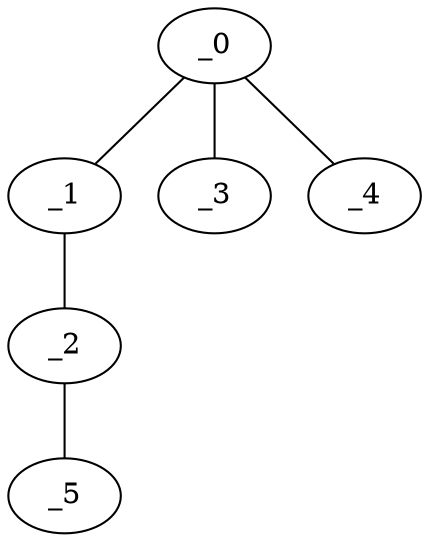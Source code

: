 graph NP1_0109 {
	_0	 [x="0.7",
		y="2.95"];
	_1	 [x="2.30256",
		y="0.67562"];
	_0 -- _1;
	_3	 [x="0.669249",
		y="0.562195"];
	_0 -- _3;
	_4	 [x="2.75949",
		y="0.849436"];
	_0 -- _4;
	_2	 [x="2.23",
		y="2.94"];
	_1 -- _2;
	_5	 [x="0.480549",
		y="0.692171"];
	_2 -- _5;
}
